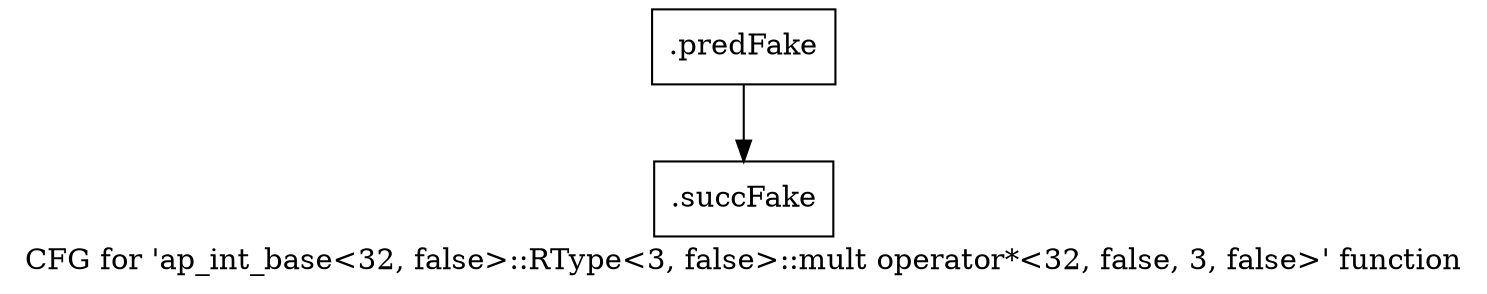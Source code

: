 digraph "CFG for 'ap_int_base\<32, false\>::RType\<3, false\>::mult operator*\<32, false, 3, false\>' function" {
	label="CFG for 'ap_int_base\<32, false\>::RType\<3, false\>::mult operator*\<32, false, 3, false\>' function";

	Node0x5d60ad0 [shape=record,filename="",linenumber="",label="{.predFake}"];
	Node0x5d60ad0 -> Node0x627e6b0[ callList="" memoryops="" filename="/mnt/xilinx/Vitis_HLS/2021.2/include/ap_int_base.h" execusionnum="10"];
	Node0x627e6b0 [shape=record,filename="/mnt/xilinx/Vitis_HLS/2021.2/include/ap_int_base.h",linenumber="1539",label="{.succFake}"];
}
